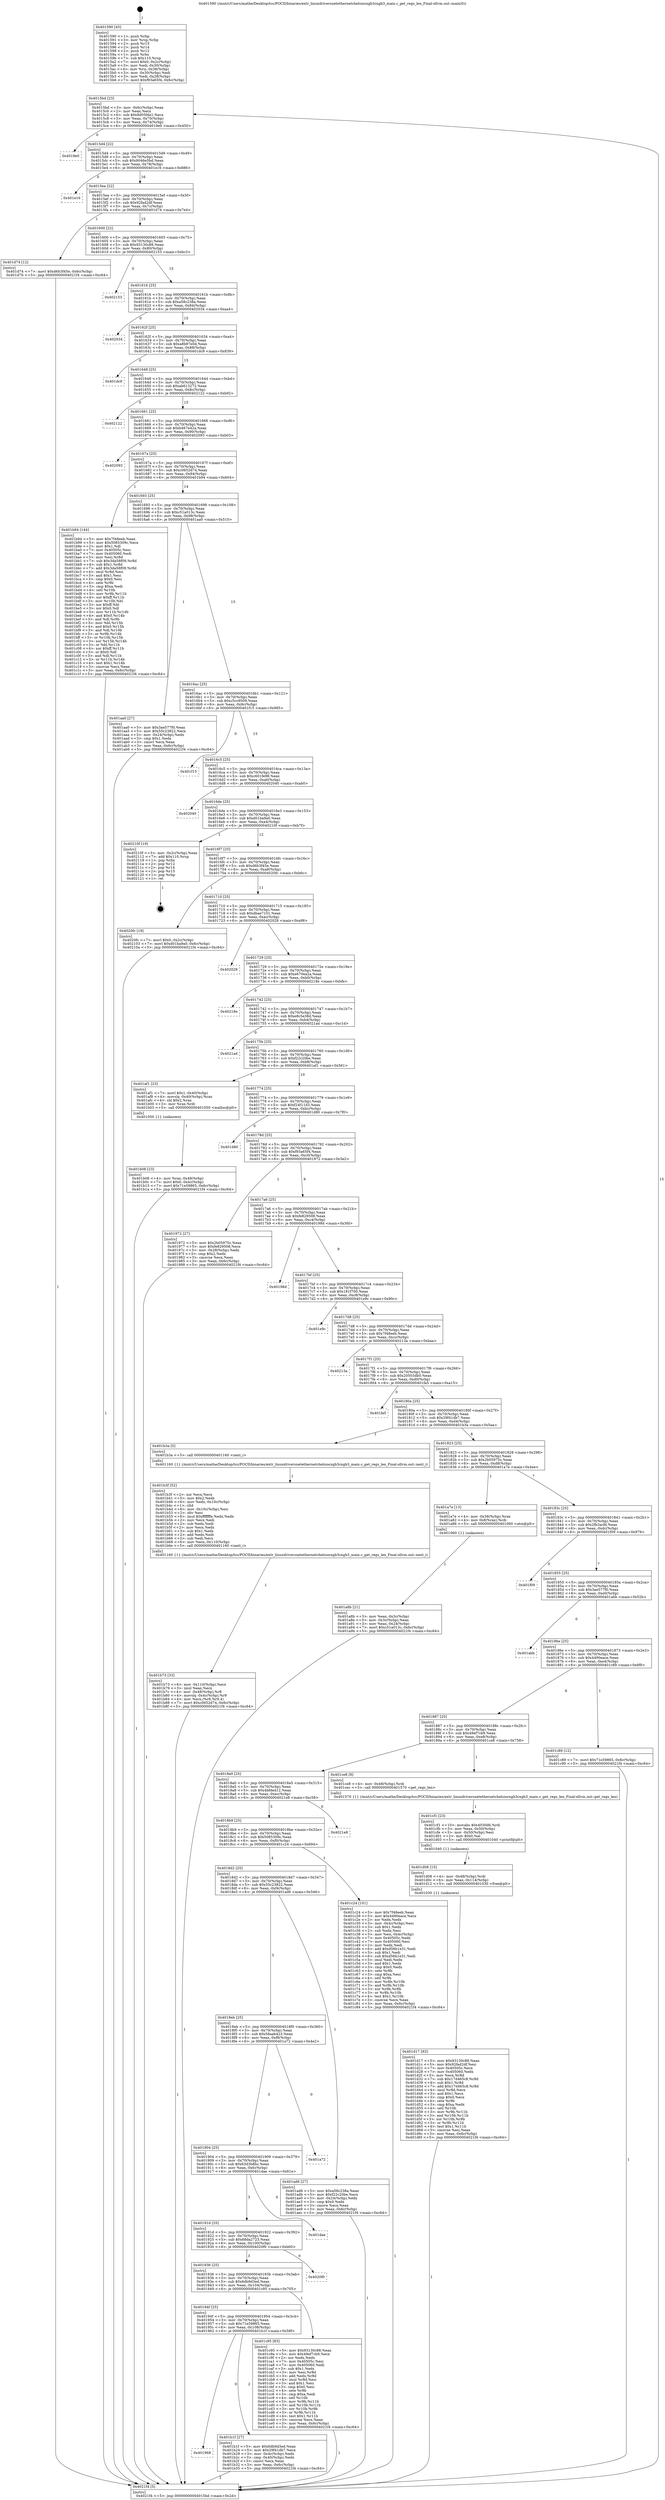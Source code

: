digraph "0x401590" {
  label = "0x401590 (/mnt/c/Users/mathe/Desktop/tcc/POCII/binaries/extr_linuxdriversnetethernetchelsiocxgb3cxgb3_main.c_get_regs_len_Final-ollvm.out::main(0))"
  labelloc = "t"
  node[shape=record]

  Entry [label="",width=0.3,height=0.3,shape=circle,fillcolor=black,style=filled]
  "0x4015bd" [label="{
     0x4015bd [23]\l
     | [instrs]\l
     &nbsp;&nbsp;0x4015bd \<+3\>: mov -0x6c(%rbp),%eax\l
     &nbsp;&nbsp;0x4015c0 \<+2\>: mov %eax,%ecx\l
     &nbsp;&nbsp;0x4015c2 \<+6\>: sub $0x8d05fda1,%ecx\l
     &nbsp;&nbsp;0x4015c8 \<+3\>: mov %eax,-0x70(%rbp)\l
     &nbsp;&nbsp;0x4015cb \<+3\>: mov %ecx,-0x74(%rbp)\l
     &nbsp;&nbsp;0x4015ce \<+6\>: je 00000000004019e0 \<main+0x450\>\l
  }"]
  "0x4019e0" [label="{
     0x4019e0\l
  }", style=dashed]
  "0x4015d4" [label="{
     0x4015d4 [22]\l
     | [instrs]\l
     &nbsp;&nbsp;0x4015d4 \<+5\>: jmp 00000000004015d9 \<main+0x49\>\l
     &nbsp;&nbsp;0x4015d9 \<+3\>: mov -0x70(%rbp),%eax\l
     &nbsp;&nbsp;0x4015dc \<+5\>: sub $0x9046e5bd,%eax\l
     &nbsp;&nbsp;0x4015e1 \<+3\>: mov %eax,-0x78(%rbp)\l
     &nbsp;&nbsp;0x4015e4 \<+6\>: je 0000000000401e16 \<main+0x886\>\l
  }"]
  Exit [label="",width=0.3,height=0.3,shape=circle,fillcolor=black,style=filled,peripheries=2]
  "0x401e16" [label="{
     0x401e16\l
  }", style=dashed]
  "0x4015ea" [label="{
     0x4015ea [22]\l
     | [instrs]\l
     &nbsp;&nbsp;0x4015ea \<+5\>: jmp 00000000004015ef \<main+0x5f\>\l
     &nbsp;&nbsp;0x4015ef \<+3\>: mov -0x70(%rbp),%eax\l
     &nbsp;&nbsp;0x4015f2 \<+5\>: sub $0x92fad2df,%eax\l
     &nbsp;&nbsp;0x4015f7 \<+3\>: mov %eax,-0x7c(%rbp)\l
     &nbsp;&nbsp;0x4015fa \<+6\>: je 0000000000401d74 \<main+0x7e4\>\l
  }"]
  "0x401d17" [label="{
     0x401d17 [93]\l
     | [instrs]\l
     &nbsp;&nbsp;0x401d17 \<+5\>: mov $0x93130c88,%eax\l
     &nbsp;&nbsp;0x401d1c \<+5\>: mov $0x92fad2df,%esi\l
     &nbsp;&nbsp;0x401d21 \<+7\>: mov 0x40505c,%ecx\l
     &nbsp;&nbsp;0x401d28 \<+7\>: mov 0x405060,%edx\l
     &nbsp;&nbsp;0x401d2f \<+3\>: mov %ecx,%r8d\l
     &nbsp;&nbsp;0x401d32 \<+7\>: sub $0x17d465c8,%r8d\l
     &nbsp;&nbsp;0x401d39 \<+4\>: sub $0x1,%r8d\l
     &nbsp;&nbsp;0x401d3d \<+7\>: add $0x17d465c8,%r8d\l
     &nbsp;&nbsp;0x401d44 \<+4\>: imul %r8d,%ecx\l
     &nbsp;&nbsp;0x401d48 \<+3\>: and $0x1,%ecx\l
     &nbsp;&nbsp;0x401d4b \<+3\>: cmp $0x0,%ecx\l
     &nbsp;&nbsp;0x401d4e \<+4\>: sete %r9b\l
     &nbsp;&nbsp;0x401d52 \<+3\>: cmp $0xa,%edx\l
     &nbsp;&nbsp;0x401d55 \<+4\>: setl %r10b\l
     &nbsp;&nbsp;0x401d59 \<+3\>: mov %r9b,%r11b\l
     &nbsp;&nbsp;0x401d5c \<+3\>: and %r10b,%r11b\l
     &nbsp;&nbsp;0x401d5f \<+3\>: xor %r10b,%r9b\l
     &nbsp;&nbsp;0x401d62 \<+3\>: or %r9b,%r11b\l
     &nbsp;&nbsp;0x401d65 \<+4\>: test $0x1,%r11b\l
     &nbsp;&nbsp;0x401d69 \<+3\>: cmovne %esi,%eax\l
     &nbsp;&nbsp;0x401d6c \<+3\>: mov %eax,-0x6c(%rbp)\l
     &nbsp;&nbsp;0x401d6f \<+5\>: jmp 00000000004021f4 \<main+0xc64\>\l
  }"]
  "0x401d74" [label="{
     0x401d74 [12]\l
     | [instrs]\l
     &nbsp;&nbsp;0x401d74 \<+7\>: movl $0xd6b3f45e,-0x6c(%rbp)\l
     &nbsp;&nbsp;0x401d7b \<+5\>: jmp 00000000004021f4 \<main+0xc64\>\l
  }"]
  "0x401600" [label="{
     0x401600 [22]\l
     | [instrs]\l
     &nbsp;&nbsp;0x401600 \<+5\>: jmp 0000000000401605 \<main+0x75\>\l
     &nbsp;&nbsp;0x401605 \<+3\>: mov -0x70(%rbp),%eax\l
     &nbsp;&nbsp;0x401608 \<+5\>: sub $0x93130c88,%eax\l
     &nbsp;&nbsp;0x40160d \<+3\>: mov %eax,-0x80(%rbp)\l
     &nbsp;&nbsp;0x401610 \<+6\>: je 0000000000402153 \<main+0xbc3\>\l
  }"]
  "0x401d08" [label="{
     0x401d08 [15]\l
     | [instrs]\l
     &nbsp;&nbsp;0x401d08 \<+4\>: mov -0x48(%rbp),%rdi\l
     &nbsp;&nbsp;0x401d0c \<+6\>: mov %eax,-0x114(%rbp)\l
     &nbsp;&nbsp;0x401d12 \<+5\>: call 0000000000401030 \<free@plt\>\l
     | [calls]\l
     &nbsp;&nbsp;0x401030 \{1\} (unknown)\l
  }"]
  "0x402153" [label="{
     0x402153\l
  }", style=dashed]
  "0x401616" [label="{
     0x401616 [25]\l
     | [instrs]\l
     &nbsp;&nbsp;0x401616 \<+5\>: jmp 000000000040161b \<main+0x8b\>\l
     &nbsp;&nbsp;0x40161b \<+3\>: mov -0x70(%rbp),%eax\l
     &nbsp;&nbsp;0x40161e \<+5\>: sub $0xa58c238a,%eax\l
     &nbsp;&nbsp;0x401623 \<+6\>: mov %eax,-0x84(%rbp)\l
     &nbsp;&nbsp;0x401629 \<+6\>: je 0000000000402034 \<main+0xaa4\>\l
  }"]
  "0x401cf1" [label="{
     0x401cf1 [23]\l
     | [instrs]\l
     &nbsp;&nbsp;0x401cf1 \<+10\>: movabs $0x4030d6,%rdi\l
     &nbsp;&nbsp;0x401cfb \<+3\>: mov %eax,-0x50(%rbp)\l
     &nbsp;&nbsp;0x401cfe \<+3\>: mov -0x50(%rbp),%esi\l
     &nbsp;&nbsp;0x401d01 \<+2\>: mov $0x0,%al\l
     &nbsp;&nbsp;0x401d03 \<+5\>: call 0000000000401040 \<printf@plt\>\l
     | [calls]\l
     &nbsp;&nbsp;0x401040 \{1\} (unknown)\l
  }"]
  "0x402034" [label="{
     0x402034\l
  }", style=dashed]
  "0x40162f" [label="{
     0x40162f [25]\l
     | [instrs]\l
     &nbsp;&nbsp;0x40162f \<+5\>: jmp 0000000000401634 \<main+0xa4\>\l
     &nbsp;&nbsp;0x401634 \<+3\>: mov -0x70(%rbp),%eax\l
     &nbsp;&nbsp;0x401637 \<+5\>: sub $0xa8b97e0d,%eax\l
     &nbsp;&nbsp;0x40163c \<+6\>: mov %eax,-0x88(%rbp)\l
     &nbsp;&nbsp;0x401642 \<+6\>: je 0000000000401dc9 \<main+0x839\>\l
  }"]
  "0x401b73" [label="{
     0x401b73 [33]\l
     | [instrs]\l
     &nbsp;&nbsp;0x401b73 \<+6\>: mov -0x110(%rbp),%ecx\l
     &nbsp;&nbsp;0x401b79 \<+3\>: imul %eax,%ecx\l
     &nbsp;&nbsp;0x401b7c \<+4\>: mov -0x48(%rbp),%r8\l
     &nbsp;&nbsp;0x401b80 \<+4\>: movslq -0x4c(%rbp),%r9\l
     &nbsp;&nbsp;0x401b84 \<+4\>: mov %ecx,(%r8,%r9,4)\l
     &nbsp;&nbsp;0x401b88 \<+7\>: movl $0xc0652d74,-0x6c(%rbp)\l
     &nbsp;&nbsp;0x401b8f \<+5\>: jmp 00000000004021f4 \<main+0xc64\>\l
  }"]
  "0x401dc9" [label="{
     0x401dc9\l
  }", style=dashed]
  "0x401648" [label="{
     0x401648 [25]\l
     | [instrs]\l
     &nbsp;&nbsp;0x401648 \<+5\>: jmp 000000000040164d \<main+0xbd\>\l
     &nbsp;&nbsp;0x40164d \<+3\>: mov -0x70(%rbp),%eax\l
     &nbsp;&nbsp;0x401650 \<+5\>: sub $0xab613272,%eax\l
     &nbsp;&nbsp;0x401655 \<+6\>: mov %eax,-0x8c(%rbp)\l
     &nbsp;&nbsp;0x40165b \<+6\>: je 0000000000402122 \<main+0xb92\>\l
  }"]
  "0x401b3f" [label="{
     0x401b3f [52]\l
     | [instrs]\l
     &nbsp;&nbsp;0x401b3f \<+2\>: xor %ecx,%ecx\l
     &nbsp;&nbsp;0x401b41 \<+5\>: mov $0x2,%edx\l
     &nbsp;&nbsp;0x401b46 \<+6\>: mov %edx,-0x10c(%rbp)\l
     &nbsp;&nbsp;0x401b4c \<+1\>: cltd\l
     &nbsp;&nbsp;0x401b4d \<+6\>: mov -0x10c(%rbp),%esi\l
     &nbsp;&nbsp;0x401b53 \<+2\>: idiv %esi\l
     &nbsp;&nbsp;0x401b55 \<+6\>: imul $0xfffffffe,%edx,%edx\l
     &nbsp;&nbsp;0x401b5b \<+2\>: mov %ecx,%edi\l
     &nbsp;&nbsp;0x401b5d \<+2\>: sub %edx,%edi\l
     &nbsp;&nbsp;0x401b5f \<+2\>: mov %ecx,%edx\l
     &nbsp;&nbsp;0x401b61 \<+3\>: sub $0x1,%edx\l
     &nbsp;&nbsp;0x401b64 \<+2\>: add %edx,%edi\l
     &nbsp;&nbsp;0x401b66 \<+2\>: sub %edi,%ecx\l
     &nbsp;&nbsp;0x401b68 \<+6\>: mov %ecx,-0x110(%rbp)\l
     &nbsp;&nbsp;0x401b6e \<+5\>: call 0000000000401160 \<next_i\>\l
     | [calls]\l
     &nbsp;&nbsp;0x401160 \{1\} (/mnt/c/Users/mathe/Desktop/tcc/POCII/binaries/extr_linuxdriversnetethernetchelsiocxgb3cxgb3_main.c_get_regs_len_Final-ollvm.out::next_i)\l
  }"]
  "0x402122" [label="{
     0x402122\l
  }", style=dashed]
  "0x401661" [label="{
     0x401661 [25]\l
     | [instrs]\l
     &nbsp;&nbsp;0x401661 \<+5\>: jmp 0000000000401666 \<main+0xd6\>\l
     &nbsp;&nbsp;0x401666 \<+3\>: mov -0x70(%rbp),%eax\l
     &nbsp;&nbsp;0x401669 \<+5\>: sub $0xb467e42a,%eax\l
     &nbsp;&nbsp;0x40166e \<+6\>: mov %eax,-0x90(%rbp)\l
     &nbsp;&nbsp;0x401674 \<+6\>: je 0000000000402093 \<main+0xb03\>\l
  }"]
  "0x401968" [label="{
     0x401968\l
  }", style=dashed]
  "0x402093" [label="{
     0x402093\l
  }", style=dashed]
  "0x40167a" [label="{
     0x40167a [25]\l
     | [instrs]\l
     &nbsp;&nbsp;0x40167a \<+5\>: jmp 000000000040167f \<main+0xef\>\l
     &nbsp;&nbsp;0x40167f \<+3\>: mov -0x70(%rbp),%eax\l
     &nbsp;&nbsp;0x401682 \<+5\>: sub $0xc0652d74,%eax\l
     &nbsp;&nbsp;0x401687 \<+6\>: mov %eax,-0x94(%rbp)\l
     &nbsp;&nbsp;0x40168d \<+6\>: je 0000000000401b94 \<main+0x604\>\l
  }"]
  "0x401b1f" [label="{
     0x401b1f [27]\l
     | [instrs]\l
     &nbsp;&nbsp;0x401b1f \<+5\>: mov $0x6db9d3ed,%eax\l
     &nbsp;&nbsp;0x401b24 \<+5\>: mov $0x29f41db7,%ecx\l
     &nbsp;&nbsp;0x401b29 \<+3\>: mov -0x4c(%rbp),%edx\l
     &nbsp;&nbsp;0x401b2c \<+3\>: cmp -0x40(%rbp),%edx\l
     &nbsp;&nbsp;0x401b2f \<+3\>: cmovl %ecx,%eax\l
     &nbsp;&nbsp;0x401b32 \<+3\>: mov %eax,-0x6c(%rbp)\l
     &nbsp;&nbsp;0x401b35 \<+5\>: jmp 00000000004021f4 \<main+0xc64\>\l
  }"]
  "0x401b94" [label="{
     0x401b94 [144]\l
     | [instrs]\l
     &nbsp;&nbsp;0x401b94 \<+5\>: mov $0x7f48eeb,%eax\l
     &nbsp;&nbsp;0x401b99 \<+5\>: mov $0x5085309c,%ecx\l
     &nbsp;&nbsp;0x401b9e \<+2\>: mov $0x1,%dl\l
     &nbsp;&nbsp;0x401ba0 \<+7\>: mov 0x40505c,%esi\l
     &nbsp;&nbsp;0x401ba7 \<+7\>: mov 0x405060,%edi\l
     &nbsp;&nbsp;0x401bae \<+3\>: mov %esi,%r8d\l
     &nbsp;&nbsp;0x401bb1 \<+7\>: sub $0x3da58f09,%r8d\l
     &nbsp;&nbsp;0x401bb8 \<+4\>: sub $0x1,%r8d\l
     &nbsp;&nbsp;0x401bbc \<+7\>: add $0x3da58f09,%r8d\l
     &nbsp;&nbsp;0x401bc3 \<+4\>: imul %r8d,%esi\l
     &nbsp;&nbsp;0x401bc7 \<+3\>: and $0x1,%esi\l
     &nbsp;&nbsp;0x401bca \<+3\>: cmp $0x0,%esi\l
     &nbsp;&nbsp;0x401bcd \<+4\>: sete %r9b\l
     &nbsp;&nbsp;0x401bd1 \<+3\>: cmp $0xa,%edi\l
     &nbsp;&nbsp;0x401bd4 \<+4\>: setl %r10b\l
     &nbsp;&nbsp;0x401bd8 \<+3\>: mov %r9b,%r11b\l
     &nbsp;&nbsp;0x401bdb \<+4\>: xor $0xff,%r11b\l
     &nbsp;&nbsp;0x401bdf \<+3\>: mov %r10b,%bl\l
     &nbsp;&nbsp;0x401be2 \<+3\>: xor $0xff,%bl\l
     &nbsp;&nbsp;0x401be5 \<+3\>: xor $0x0,%dl\l
     &nbsp;&nbsp;0x401be8 \<+3\>: mov %r11b,%r14b\l
     &nbsp;&nbsp;0x401beb \<+4\>: and $0x0,%r14b\l
     &nbsp;&nbsp;0x401bef \<+3\>: and %dl,%r9b\l
     &nbsp;&nbsp;0x401bf2 \<+3\>: mov %bl,%r15b\l
     &nbsp;&nbsp;0x401bf5 \<+4\>: and $0x0,%r15b\l
     &nbsp;&nbsp;0x401bf9 \<+3\>: and %dl,%r10b\l
     &nbsp;&nbsp;0x401bfc \<+3\>: or %r9b,%r14b\l
     &nbsp;&nbsp;0x401bff \<+3\>: or %r10b,%r15b\l
     &nbsp;&nbsp;0x401c02 \<+3\>: xor %r15b,%r14b\l
     &nbsp;&nbsp;0x401c05 \<+3\>: or %bl,%r11b\l
     &nbsp;&nbsp;0x401c08 \<+4\>: xor $0xff,%r11b\l
     &nbsp;&nbsp;0x401c0c \<+3\>: or $0x0,%dl\l
     &nbsp;&nbsp;0x401c0f \<+3\>: and %dl,%r11b\l
     &nbsp;&nbsp;0x401c12 \<+3\>: or %r11b,%r14b\l
     &nbsp;&nbsp;0x401c15 \<+4\>: test $0x1,%r14b\l
     &nbsp;&nbsp;0x401c19 \<+3\>: cmovne %ecx,%eax\l
     &nbsp;&nbsp;0x401c1c \<+3\>: mov %eax,-0x6c(%rbp)\l
     &nbsp;&nbsp;0x401c1f \<+5\>: jmp 00000000004021f4 \<main+0xc64\>\l
  }"]
  "0x401693" [label="{
     0x401693 [25]\l
     | [instrs]\l
     &nbsp;&nbsp;0x401693 \<+5\>: jmp 0000000000401698 \<main+0x108\>\l
     &nbsp;&nbsp;0x401698 \<+3\>: mov -0x70(%rbp),%eax\l
     &nbsp;&nbsp;0x40169b \<+5\>: sub $0xc51a013c,%eax\l
     &nbsp;&nbsp;0x4016a0 \<+6\>: mov %eax,-0x98(%rbp)\l
     &nbsp;&nbsp;0x4016a6 \<+6\>: je 0000000000401aa0 \<main+0x510\>\l
  }"]
  "0x40194f" [label="{
     0x40194f [25]\l
     | [instrs]\l
     &nbsp;&nbsp;0x40194f \<+5\>: jmp 0000000000401954 \<main+0x3c4\>\l
     &nbsp;&nbsp;0x401954 \<+3\>: mov -0x70(%rbp),%eax\l
     &nbsp;&nbsp;0x401957 \<+5\>: sub $0x71e59865,%eax\l
     &nbsp;&nbsp;0x40195c \<+6\>: mov %eax,-0x108(%rbp)\l
     &nbsp;&nbsp;0x401962 \<+6\>: je 0000000000401b1f \<main+0x58f\>\l
  }"]
  "0x401aa0" [label="{
     0x401aa0 [27]\l
     | [instrs]\l
     &nbsp;&nbsp;0x401aa0 \<+5\>: mov $0x3ae577f0,%eax\l
     &nbsp;&nbsp;0x401aa5 \<+5\>: mov $0x55c23822,%ecx\l
     &nbsp;&nbsp;0x401aaa \<+3\>: mov -0x24(%rbp),%edx\l
     &nbsp;&nbsp;0x401aad \<+3\>: cmp $0x1,%edx\l
     &nbsp;&nbsp;0x401ab0 \<+3\>: cmovl %ecx,%eax\l
     &nbsp;&nbsp;0x401ab3 \<+3\>: mov %eax,-0x6c(%rbp)\l
     &nbsp;&nbsp;0x401ab6 \<+5\>: jmp 00000000004021f4 \<main+0xc64\>\l
  }"]
  "0x4016ac" [label="{
     0x4016ac [25]\l
     | [instrs]\l
     &nbsp;&nbsp;0x4016ac \<+5\>: jmp 00000000004016b1 \<main+0x121\>\l
     &nbsp;&nbsp;0x4016b1 \<+3\>: mov -0x70(%rbp),%eax\l
     &nbsp;&nbsp;0x4016b4 \<+5\>: sub $0xc5cc9509,%eax\l
     &nbsp;&nbsp;0x4016b9 \<+6\>: mov %eax,-0x9c(%rbp)\l
     &nbsp;&nbsp;0x4016bf \<+6\>: je 0000000000401f15 \<main+0x985\>\l
  }"]
  "0x401c95" [label="{
     0x401c95 [83]\l
     | [instrs]\l
     &nbsp;&nbsp;0x401c95 \<+5\>: mov $0x93130c88,%eax\l
     &nbsp;&nbsp;0x401c9a \<+5\>: mov $0x49ef7cb9,%ecx\l
     &nbsp;&nbsp;0x401c9f \<+2\>: xor %edx,%edx\l
     &nbsp;&nbsp;0x401ca1 \<+7\>: mov 0x40505c,%esi\l
     &nbsp;&nbsp;0x401ca8 \<+7\>: mov 0x405060,%edi\l
     &nbsp;&nbsp;0x401caf \<+3\>: sub $0x1,%edx\l
     &nbsp;&nbsp;0x401cb2 \<+3\>: mov %esi,%r8d\l
     &nbsp;&nbsp;0x401cb5 \<+3\>: add %edx,%r8d\l
     &nbsp;&nbsp;0x401cb8 \<+4\>: imul %r8d,%esi\l
     &nbsp;&nbsp;0x401cbc \<+3\>: and $0x1,%esi\l
     &nbsp;&nbsp;0x401cbf \<+3\>: cmp $0x0,%esi\l
     &nbsp;&nbsp;0x401cc2 \<+4\>: sete %r9b\l
     &nbsp;&nbsp;0x401cc6 \<+3\>: cmp $0xa,%edi\l
     &nbsp;&nbsp;0x401cc9 \<+4\>: setl %r10b\l
     &nbsp;&nbsp;0x401ccd \<+3\>: mov %r9b,%r11b\l
     &nbsp;&nbsp;0x401cd0 \<+3\>: and %r10b,%r11b\l
     &nbsp;&nbsp;0x401cd3 \<+3\>: xor %r10b,%r9b\l
     &nbsp;&nbsp;0x401cd6 \<+3\>: or %r9b,%r11b\l
     &nbsp;&nbsp;0x401cd9 \<+4\>: test $0x1,%r11b\l
     &nbsp;&nbsp;0x401cdd \<+3\>: cmovne %ecx,%eax\l
     &nbsp;&nbsp;0x401ce0 \<+3\>: mov %eax,-0x6c(%rbp)\l
     &nbsp;&nbsp;0x401ce3 \<+5\>: jmp 00000000004021f4 \<main+0xc64\>\l
  }"]
  "0x401f15" [label="{
     0x401f15\l
  }", style=dashed]
  "0x4016c5" [label="{
     0x4016c5 [25]\l
     | [instrs]\l
     &nbsp;&nbsp;0x4016c5 \<+5\>: jmp 00000000004016ca \<main+0x13a\>\l
     &nbsp;&nbsp;0x4016ca \<+3\>: mov -0x70(%rbp),%eax\l
     &nbsp;&nbsp;0x4016cd \<+5\>: sub $0xc601fe98,%eax\l
     &nbsp;&nbsp;0x4016d2 \<+6\>: mov %eax,-0xa0(%rbp)\l
     &nbsp;&nbsp;0x4016d8 \<+6\>: je 0000000000402040 \<main+0xab0\>\l
  }"]
  "0x401936" [label="{
     0x401936 [25]\l
     | [instrs]\l
     &nbsp;&nbsp;0x401936 \<+5\>: jmp 000000000040193b \<main+0x3ab\>\l
     &nbsp;&nbsp;0x40193b \<+3\>: mov -0x70(%rbp),%eax\l
     &nbsp;&nbsp;0x40193e \<+5\>: sub $0x6db9d3ed,%eax\l
     &nbsp;&nbsp;0x401943 \<+6\>: mov %eax,-0x104(%rbp)\l
     &nbsp;&nbsp;0x401949 \<+6\>: je 0000000000401c95 \<main+0x705\>\l
  }"]
  "0x402040" [label="{
     0x402040\l
  }", style=dashed]
  "0x4016de" [label="{
     0x4016de [25]\l
     | [instrs]\l
     &nbsp;&nbsp;0x4016de \<+5\>: jmp 00000000004016e3 \<main+0x153\>\l
     &nbsp;&nbsp;0x4016e3 \<+3\>: mov -0x70(%rbp),%eax\l
     &nbsp;&nbsp;0x4016e6 \<+5\>: sub $0xd01ba9a0,%eax\l
     &nbsp;&nbsp;0x4016eb \<+6\>: mov %eax,-0xa4(%rbp)\l
     &nbsp;&nbsp;0x4016f1 \<+6\>: je 000000000040210f \<main+0xb7f\>\l
  }"]
  "0x4020f0" [label="{
     0x4020f0\l
  }", style=dashed]
  "0x40210f" [label="{
     0x40210f [19]\l
     | [instrs]\l
     &nbsp;&nbsp;0x40210f \<+3\>: mov -0x2c(%rbp),%eax\l
     &nbsp;&nbsp;0x402112 \<+7\>: add $0x110,%rsp\l
     &nbsp;&nbsp;0x402119 \<+1\>: pop %rbx\l
     &nbsp;&nbsp;0x40211a \<+2\>: pop %r12\l
     &nbsp;&nbsp;0x40211c \<+2\>: pop %r14\l
     &nbsp;&nbsp;0x40211e \<+2\>: pop %r15\l
     &nbsp;&nbsp;0x402120 \<+1\>: pop %rbp\l
     &nbsp;&nbsp;0x402121 \<+1\>: ret\l
  }"]
  "0x4016f7" [label="{
     0x4016f7 [25]\l
     | [instrs]\l
     &nbsp;&nbsp;0x4016f7 \<+5\>: jmp 00000000004016fc \<main+0x16c\>\l
     &nbsp;&nbsp;0x4016fc \<+3\>: mov -0x70(%rbp),%eax\l
     &nbsp;&nbsp;0x4016ff \<+5\>: sub $0xd6b3f45e,%eax\l
     &nbsp;&nbsp;0x401704 \<+6\>: mov %eax,-0xa8(%rbp)\l
     &nbsp;&nbsp;0x40170a \<+6\>: je 00000000004020fc \<main+0xb6c\>\l
  }"]
  "0x40191d" [label="{
     0x40191d [25]\l
     | [instrs]\l
     &nbsp;&nbsp;0x40191d \<+5\>: jmp 0000000000401922 \<main+0x392\>\l
     &nbsp;&nbsp;0x401922 \<+3\>: mov -0x70(%rbp),%eax\l
     &nbsp;&nbsp;0x401925 \<+5\>: sub $0x68da2723,%eax\l
     &nbsp;&nbsp;0x40192a \<+6\>: mov %eax,-0x100(%rbp)\l
     &nbsp;&nbsp;0x401930 \<+6\>: je 00000000004020f0 \<main+0xb60\>\l
  }"]
  "0x4020fc" [label="{
     0x4020fc [19]\l
     | [instrs]\l
     &nbsp;&nbsp;0x4020fc \<+7\>: movl $0x0,-0x2c(%rbp)\l
     &nbsp;&nbsp;0x402103 \<+7\>: movl $0xd01ba9a0,-0x6c(%rbp)\l
     &nbsp;&nbsp;0x40210a \<+5\>: jmp 00000000004021f4 \<main+0xc64\>\l
  }"]
  "0x401710" [label="{
     0x401710 [25]\l
     | [instrs]\l
     &nbsp;&nbsp;0x401710 \<+5\>: jmp 0000000000401715 \<main+0x185\>\l
     &nbsp;&nbsp;0x401715 \<+3\>: mov -0x70(%rbp),%eax\l
     &nbsp;&nbsp;0x401718 \<+5\>: sub $0xdbae7101,%eax\l
     &nbsp;&nbsp;0x40171d \<+6\>: mov %eax,-0xac(%rbp)\l
     &nbsp;&nbsp;0x401723 \<+6\>: je 0000000000402028 \<main+0xa98\>\l
  }"]
  "0x401dae" [label="{
     0x401dae\l
  }", style=dashed]
  "0x402028" [label="{
     0x402028\l
  }", style=dashed]
  "0x401729" [label="{
     0x401729 [25]\l
     | [instrs]\l
     &nbsp;&nbsp;0x401729 \<+5\>: jmp 000000000040172e \<main+0x19e\>\l
     &nbsp;&nbsp;0x40172e \<+3\>: mov -0x70(%rbp),%eax\l
     &nbsp;&nbsp;0x401731 \<+5\>: sub $0xe670ea2a,%eax\l
     &nbsp;&nbsp;0x401736 \<+6\>: mov %eax,-0xb0(%rbp)\l
     &nbsp;&nbsp;0x40173c \<+6\>: je 000000000040218e \<main+0xbfe\>\l
  }"]
  "0x401904" [label="{
     0x401904 [25]\l
     | [instrs]\l
     &nbsp;&nbsp;0x401904 \<+5\>: jmp 0000000000401909 \<main+0x379\>\l
     &nbsp;&nbsp;0x401909 \<+3\>: mov -0x70(%rbp),%eax\l
     &nbsp;&nbsp;0x40190c \<+5\>: sub $0x63d3b8bc,%eax\l
     &nbsp;&nbsp;0x401911 \<+6\>: mov %eax,-0xfc(%rbp)\l
     &nbsp;&nbsp;0x401917 \<+6\>: je 0000000000401dae \<main+0x81e\>\l
  }"]
  "0x40218e" [label="{
     0x40218e\l
  }", style=dashed]
  "0x401742" [label="{
     0x401742 [25]\l
     | [instrs]\l
     &nbsp;&nbsp;0x401742 \<+5\>: jmp 0000000000401747 \<main+0x1b7\>\l
     &nbsp;&nbsp;0x401747 \<+3\>: mov -0x70(%rbp),%eax\l
     &nbsp;&nbsp;0x40174a \<+5\>: sub $0xe8c5e38d,%eax\l
     &nbsp;&nbsp;0x40174f \<+6\>: mov %eax,-0xb4(%rbp)\l
     &nbsp;&nbsp;0x401755 \<+6\>: je 00000000004021ad \<main+0xc1d\>\l
  }"]
  "0x401a72" [label="{
     0x401a72\l
  }", style=dashed]
  "0x4021ad" [label="{
     0x4021ad\l
  }", style=dashed]
  "0x40175b" [label="{
     0x40175b [25]\l
     | [instrs]\l
     &nbsp;&nbsp;0x40175b \<+5\>: jmp 0000000000401760 \<main+0x1d0\>\l
     &nbsp;&nbsp;0x401760 \<+3\>: mov -0x70(%rbp),%eax\l
     &nbsp;&nbsp;0x401763 \<+5\>: sub $0xf22c20be,%eax\l
     &nbsp;&nbsp;0x401768 \<+6\>: mov %eax,-0xb8(%rbp)\l
     &nbsp;&nbsp;0x40176e \<+6\>: je 0000000000401af1 \<main+0x561\>\l
  }"]
  "0x401b08" [label="{
     0x401b08 [23]\l
     | [instrs]\l
     &nbsp;&nbsp;0x401b08 \<+4\>: mov %rax,-0x48(%rbp)\l
     &nbsp;&nbsp;0x401b0c \<+7\>: movl $0x0,-0x4c(%rbp)\l
     &nbsp;&nbsp;0x401b13 \<+7\>: movl $0x71e59865,-0x6c(%rbp)\l
     &nbsp;&nbsp;0x401b1a \<+5\>: jmp 00000000004021f4 \<main+0xc64\>\l
  }"]
  "0x401af1" [label="{
     0x401af1 [23]\l
     | [instrs]\l
     &nbsp;&nbsp;0x401af1 \<+7\>: movl $0x1,-0x40(%rbp)\l
     &nbsp;&nbsp;0x401af8 \<+4\>: movslq -0x40(%rbp),%rax\l
     &nbsp;&nbsp;0x401afc \<+4\>: shl $0x2,%rax\l
     &nbsp;&nbsp;0x401b00 \<+3\>: mov %rax,%rdi\l
     &nbsp;&nbsp;0x401b03 \<+5\>: call 0000000000401050 \<malloc@plt\>\l
     | [calls]\l
     &nbsp;&nbsp;0x401050 \{1\} (unknown)\l
  }"]
  "0x401774" [label="{
     0x401774 [25]\l
     | [instrs]\l
     &nbsp;&nbsp;0x401774 \<+5\>: jmp 0000000000401779 \<main+0x1e9\>\l
     &nbsp;&nbsp;0x401779 \<+3\>: mov -0x70(%rbp),%eax\l
     &nbsp;&nbsp;0x40177c \<+5\>: sub $0xf24f11d3,%eax\l
     &nbsp;&nbsp;0x401781 \<+6\>: mov %eax,-0xbc(%rbp)\l
     &nbsp;&nbsp;0x401787 \<+6\>: je 0000000000401d80 \<main+0x7f0\>\l
  }"]
  "0x4018eb" [label="{
     0x4018eb [25]\l
     | [instrs]\l
     &nbsp;&nbsp;0x4018eb \<+5\>: jmp 00000000004018f0 \<main+0x360\>\l
     &nbsp;&nbsp;0x4018f0 \<+3\>: mov -0x70(%rbp),%eax\l
     &nbsp;&nbsp;0x4018f3 \<+5\>: sub $0x58aab423,%eax\l
     &nbsp;&nbsp;0x4018f8 \<+6\>: mov %eax,-0xf8(%rbp)\l
     &nbsp;&nbsp;0x4018fe \<+6\>: je 0000000000401a72 \<main+0x4e2\>\l
  }"]
  "0x401d80" [label="{
     0x401d80\l
  }", style=dashed]
  "0x40178d" [label="{
     0x40178d [25]\l
     | [instrs]\l
     &nbsp;&nbsp;0x40178d \<+5\>: jmp 0000000000401792 \<main+0x202\>\l
     &nbsp;&nbsp;0x401792 \<+3\>: mov -0x70(%rbp),%eax\l
     &nbsp;&nbsp;0x401795 \<+5\>: sub $0xf93a65f4,%eax\l
     &nbsp;&nbsp;0x40179a \<+6\>: mov %eax,-0xc0(%rbp)\l
     &nbsp;&nbsp;0x4017a0 \<+6\>: je 0000000000401972 \<main+0x3e2\>\l
  }"]
  "0x401ad6" [label="{
     0x401ad6 [27]\l
     | [instrs]\l
     &nbsp;&nbsp;0x401ad6 \<+5\>: mov $0xa58c238a,%eax\l
     &nbsp;&nbsp;0x401adb \<+5\>: mov $0xf22c20be,%ecx\l
     &nbsp;&nbsp;0x401ae0 \<+3\>: mov -0x24(%rbp),%edx\l
     &nbsp;&nbsp;0x401ae3 \<+3\>: cmp $0x0,%edx\l
     &nbsp;&nbsp;0x401ae6 \<+3\>: cmove %ecx,%eax\l
     &nbsp;&nbsp;0x401ae9 \<+3\>: mov %eax,-0x6c(%rbp)\l
     &nbsp;&nbsp;0x401aec \<+5\>: jmp 00000000004021f4 \<main+0xc64\>\l
  }"]
  "0x401972" [label="{
     0x401972 [27]\l
     | [instrs]\l
     &nbsp;&nbsp;0x401972 \<+5\>: mov $0x2b05975c,%eax\l
     &nbsp;&nbsp;0x401977 \<+5\>: mov $0xfe829508,%ecx\l
     &nbsp;&nbsp;0x40197c \<+3\>: mov -0x28(%rbp),%edx\l
     &nbsp;&nbsp;0x40197f \<+3\>: cmp $0x2,%edx\l
     &nbsp;&nbsp;0x401982 \<+3\>: cmovne %ecx,%eax\l
     &nbsp;&nbsp;0x401985 \<+3\>: mov %eax,-0x6c(%rbp)\l
     &nbsp;&nbsp;0x401988 \<+5\>: jmp 00000000004021f4 \<main+0xc64\>\l
  }"]
  "0x4017a6" [label="{
     0x4017a6 [25]\l
     | [instrs]\l
     &nbsp;&nbsp;0x4017a6 \<+5\>: jmp 00000000004017ab \<main+0x21b\>\l
     &nbsp;&nbsp;0x4017ab \<+3\>: mov -0x70(%rbp),%eax\l
     &nbsp;&nbsp;0x4017ae \<+5\>: sub $0xfe829508,%eax\l
     &nbsp;&nbsp;0x4017b3 \<+6\>: mov %eax,-0xc4(%rbp)\l
     &nbsp;&nbsp;0x4017b9 \<+6\>: je 000000000040198d \<main+0x3fd\>\l
  }"]
  "0x4021f4" [label="{
     0x4021f4 [5]\l
     | [instrs]\l
     &nbsp;&nbsp;0x4021f4 \<+5\>: jmp 00000000004015bd \<main+0x2d\>\l
  }"]
  "0x401590" [label="{
     0x401590 [45]\l
     | [instrs]\l
     &nbsp;&nbsp;0x401590 \<+1\>: push %rbp\l
     &nbsp;&nbsp;0x401591 \<+3\>: mov %rsp,%rbp\l
     &nbsp;&nbsp;0x401594 \<+2\>: push %r15\l
     &nbsp;&nbsp;0x401596 \<+2\>: push %r14\l
     &nbsp;&nbsp;0x401598 \<+2\>: push %r12\l
     &nbsp;&nbsp;0x40159a \<+1\>: push %rbx\l
     &nbsp;&nbsp;0x40159b \<+7\>: sub $0x110,%rsp\l
     &nbsp;&nbsp;0x4015a2 \<+7\>: movl $0x0,-0x2c(%rbp)\l
     &nbsp;&nbsp;0x4015a9 \<+3\>: mov %edi,-0x30(%rbp)\l
     &nbsp;&nbsp;0x4015ac \<+4\>: mov %rsi,-0x38(%rbp)\l
     &nbsp;&nbsp;0x4015b0 \<+3\>: mov -0x30(%rbp),%edi\l
     &nbsp;&nbsp;0x4015b3 \<+3\>: mov %edi,-0x28(%rbp)\l
     &nbsp;&nbsp;0x4015b6 \<+7\>: movl $0xf93a65f4,-0x6c(%rbp)\l
  }"]
  "0x4018d2" [label="{
     0x4018d2 [25]\l
     | [instrs]\l
     &nbsp;&nbsp;0x4018d2 \<+5\>: jmp 00000000004018d7 \<main+0x347\>\l
     &nbsp;&nbsp;0x4018d7 \<+3\>: mov -0x70(%rbp),%eax\l
     &nbsp;&nbsp;0x4018da \<+5\>: sub $0x55c23822,%eax\l
     &nbsp;&nbsp;0x4018df \<+6\>: mov %eax,-0xf4(%rbp)\l
     &nbsp;&nbsp;0x4018e5 \<+6\>: je 0000000000401ad6 \<main+0x546\>\l
  }"]
  "0x40198d" [label="{
     0x40198d\l
  }", style=dashed]
  "0x4017bf" [label="{
     0x4017bf [25]\l
     | [instrs]\l
     &nbsp;&nbsp;0x4017bf \<+5\>: jmp 00000000004017c4 \<main+0x234\>\l
     &nbsp;&nbsp;0x4017c4 \<+3\>: mov -0x70(%rbp),%eax\l
     &nbsp;&nbsp;0x4017c7 \<+5\>: sub $0x181f700,%eax\l
     &nbsp;&nbsp;0x4017cc \<+6\>: mov %eax,-0xc8(%rbp)\l
     &nbsp;&nbsp;0x4017d2 \<+6\>: je 0000000000401e9c \<main+0x90c\>\l
  }"]
  "0x401c24" [label="{
     0x401c24 [101]\l
     | [instrs]\l
     &nbsp;&nbsp;0x401c24 \<+5\>: mov $0x7f48eeb,%eax\l
     &nbsp;&nbsp;0x401c29 \<+5\>: mov $0x4490eace,%ecx\l
     &nbsp;&nbsp;0x401c2e \<+2\>: xor %edx,%edx\l
     &nbsp;&nbsp;0x401c30 \<+3\>: mov -0x4c(%rbp),%esi\l
     &nbsp;&nbsp;0x401c33 \<+3\>: sub $0x1,%edx\l
     &nbsp;&nbsp;0x401c36 \<+2\>: sub %edx,%esi\l
     &nbsp;&nbsp;0x401c38 \<+3\>: mov %esi,-0x4c(%rbp)\l
     &nbsp;&nbsp;0x401c3b \<+7\>: mov 0x40505c,%edx\l
     &nbsp;&nbsp;0x401c42 \<+7\>: mov 0x405060,%esi\l
     &nbsp;&nbsp;0x401c49 \<+2\>: mov %edx,%edi\l
     &nbsp;&nbsp;0x401c4b \<+6\>: add $0xd56b1e31,%edi\l
     &nbsp;&nbsp;0x401c51 \<+3\>: sub $0x1,%edi\l
     &nbsp;&nbsp;0x401c54 \<+6\>: sub $0xd56b1e31,%edi\l
     &nbsp;&nbsp;0x401c5a \<+3\>: imul %edi,%edx\l
     &nbsp;&nbsp;0x401c5d \<+3\>: and $0x1,%edx\l
     &nbsp;&nbsp;0x401c60 \<+3\>: cmp $0x0,%edx\l
     &nbsp;&nbsp;0x401c63 \<+4\>: sete %r8b\l
     &nbsp;&nbsp;0x401c67 \<+3\>: cmp $0xa,%esi\l
     &nbsp;&nbsp;0x401c6a \<+4\>: setl %r9b\l
     &nbsp;&nbsp;0x401c6e \<+3\>: mov %r8b,%r10b\l
     &nbsp;&nbsp;0x401c71 \<+3\>: and %r9b,%r10b\l
     &nbsp;&nbsp;0x401c74 \<+3\>: xor %r9b,%r8b\l
     &nbsp;&nbsp;0x401c77 \<+3\>: or %r8b,%r10b\l
     &nbsp;&nbsp;0x401c7a \<+4\>: test $0x1,%r10b\l
     &nbsp;&nbsp;0x401c7e \<+3\>: cmovne %ecx,%eax\l
     &nbsp;&nbsp;0x401c81 \<+3\>: mov %eax,-0x6c(%rbp)\l
     &nbsp;&nbsp;0x401c84 \<+5\>: jmp 00000000004021f4 \<main+0xc64\>\l
  }"]
  "0x401e9c" [label="{
     0x401e9c\l
  }", style=dashed]
  "0x4017d8" [label="{
     0x4017d8 [25]\l
     | [instrs]\l
     &nbsp;&nbsp;0x4017d8 \<+5\>: jmp 00000000004017dd \<main+0x24d\>\l
     &nbsp;&nbsp;0x4017dd \<+3\>: mov -0x70(%rbp),%eax\l
     &nbsp;&nbsp;0x4017e0 \<+5\>: sub $0x7f48eeb,%eax\l
     &nbsp;&nbsp;0x4017e5 \<+6\>: mov %eax,-0xcc(%rbp)\l
     &nbsp;&nbsp;0x4017eb \<+6\>: je 000000000040213a \<main+0xbaa\>\l
  }"]
  "0x4018b9" [label="{
     0x4018b9 [25]\l
     | [instrs]\l
     &nbsp;&nbsp;0x4018b9 \<+5\>: jmp 00000000004018be \<main+0x32e\>\l
     &nbsp;&nbsp;0x4018be \<+3\>: mov -0x70(%rbp),%eax\l
     &nbsp;&nbsp;0x4018c1 \<+5\>: sub $0x5085309c,%eax\l
     &nbsp;&nbsp;0x4018c6 \<+6\>: mov %eax,-0xf0(%rbp)\l
     &nbsp;&nbsp;0x4018cc \<+6\>: je 0000000000401c24 \<main+0x694\>\l
  }"]
  "0x40213a" [label="{
     0x40213a\l
  }", style=dashed]
  "0x4017f1" [label="{
     0x4017f1 [25]\l
     | [instrs]\l
     &nbsp;&nbsp;0x4017f1 \<+5\>: jmp 00000000004017f6 \<main+0x266\>\l
     &nbsp;&nbsp;0x4017f6 \<+3\>: mov -0x70(%rbp),%eax\l
     &nbsp;&nbsp;0x4017f9 \<+5\>: sub $0x20503db0,%eax\l
     &nbsp;&nbsp;0x4017fe \<+6\>: mov %eax,-0xd0(%rbp)\l
     &nbsp;&nbsp;0x401804 \<+6\>: je 0000000000401fa5 \<main+0xa15\>\l
  }"]
  "0x4021e8" [label="{
     0x4021e8\l
  }", style=dashed]
  "0x401fa5" [label="{
     0x401fa5\l
  }", style=dashed]
  "0x40180a" [label="{
     0x40180a [25]\l
     | [instrs]\l
     &nbsp;&nbsp;0x40180a \<+5\>: jmp 000000000040180f \<main+0x27f\>\l
     &nbsp;&nbsp;0x40180f \<+3\>: mov -0x70(%rbp),%eax\l
     &nbsp;&nbsp;0x401812 \<+5\>: sub $0x29f41db7,%eax\l
     &nbsp;&nbsp;0x401817 \<+6\>: mov %eax,-0xd4(%rbp)\l
     &nbsp;&nbsp;0x40181d \<+6\>: je 0000000000401b3a \<main+0x5aa\>\l
  }"]
  "0x4018a0" [label="{
     0x4018a0 [25]\l
     | [instrs]\l
     &nbsp;&nbsp;0x4018a0 \<+5\>: jmp 00000000004018a5 \<main+0x315\>\l
     &nbsp;&nbsp;0x4018a5 \<+3\>: mov -0x70(%rbp),%eax\l
     &nbsp;&nbsp;0x4018a8 \<+5\>: sub $0x4bfded12,%eax\l
     &nbsp;&nbsp;0x4018ad \<+6\>: mov %eax,-0xec(%rbp)\l
     &nbsp;&nbsp;0x4018b3 \<+6\>: je 00000000004021e8 \<main+0xc58\>\l
  }"]
  "0x401b3a" [label="{
     0x401b3a [5]\l
     | [instrs]\l
     &nbsp;&nbsp;0x401b3a \<+5\>: call 0000000000401160 \<next_i\>\l
     | [calls]\l
     &nbsp;&nbsp;0x401160 \{1\} (/mnt/c/Users/mathe/Desktop/tcc/POCII/binaries/extr_linuxdriversnetethernetchelsiocxgb3cxgb3_main.c_get_regs_len_Final-ollvm.out::next_i)\l
  }"]
  "0x401823" [label="{
     0x401823 [25]\l
     | [instrs]\l
     &nbsp;&nbsp;0x401823 \<+5\>: jmp 0000000000401828 \<main+0x298\>\l
     &nbsp;&nbsp;0x401828 \<+3\>: mov -0x70(%rbp),%eax\l
     &nbsp;&nbsp;0x40182b \<+5\>: sub $0x2b05975c,%eax\l
     &nbsp;&nbsp;0x401830 \<+6\>: mov %eax,-0xd8(%rbp)\l
     &nbsp;&nbsp;0x401836 \<+6\>: je 0000000000401a7e \<main+0x4ee\>\l
  }"]
  "0x401ce8" [label="{
     0x401ce8 [9]\l
     | [instrs]\l
     &nbsp;&nbsp;0x401ce8 \<+4\>: mov -0x48(%rbp),%rdi\l
     &nbsp;&nbsp;0x401cec \<+5\>: call 0000000000401570 \<get_regs_len\>\l
     | [calls]\l
     &nbsp;&nbsp;0x401570 \{1\} (/mnt/c/Users/mathe/Desktop/tcc/POCII/binaries/extr_linuxdriversnetethernetchelsiocxgb3cxgb3_main.c_get_regs_len_Final-ollvm.out::get_regs_len)\l
  }"]
  "0x401a7e" [label="{
     0x401a7e [13]\l
     | [instrs]\l
     &nbsp;&nbsp;0x401a7e \<+4\>: mov -0x38(%rbp),%rax\l
     &nbsp;&nbsp;0x401a82 \<+4\>: mov 0x8(%rax),%rdi\l
     &nbsp;&nbsp;0x401a86 \<+5\>: call 0000000000401060 \<atoi@plt\>\l
     | [calls]\l
     &nbsp;&nbsp;0x401060 \{1\} (unknown)\l
  }"]
  "0x40183c" [label="{
     0x40183c [25]\l
     | [instrs]\l
     &nbsp;&nbsp;0x40183c \<+5\>: jmp 0000000000401841 \<main+0x2b1\>\l
     &nbsp;&nbsp;0x401841 \<+3\>: mov -0x70(%rbp),%eax\l
     &nbsp;&nbsp;0x401844 \<+5\>: sub $0x2fb3acfd,%eax\l
     &nbsp;&nbsp;0x401849 \<+6\>: mov %eax,-0xdc(%rbp)\l
     &nbsp;&nbsp;0x40184f \<+6\>: je 0000000000401f09 \<main+0x979\>\l
  }"]
  "0x401a8b" [label="{
     0x401a8b [21]\l
     | [instrs]\l
     &nbsp;&nbsp;0x401a8b \<+3\>: mov %eax,-0x3c(%rbp)\l
     &nbsp;&nbsp;0x401a8e \<+3\>: mov -0x3c(%rbp),%eax\l
     &nbsp;&nbsp;0x401a91 \<+3\>: mov %eax,-0x24(%rbp)\l
     &nbsp;&nbsp;0x401a94 \<+7\>: movl $0xc51a013c,-0x6c(%rbp)\l
     &nbsp;&nbsp;0x401a9b \<+5\>: jmp 00000000004021f4 \<main+0xc64\>\l
  }"]
  "0x401887" [label="{
     0x401887 [25]\l
     | [instrs]\l
     &nbsp;&nbsp;0x401887 \<+5\>: jmp 000000000040188c \<main+0x2fc\>\l
     &nbsp;&nbsp;0x40188c \<+3\>: mov -0x70(%rbp),%eax\l
     &nbsp;&nbsp;0x40188f \<+5\>: sub $0x49ef7cb9,%eax\l
     &nbsp;&nbsp;0x401894 \<+6\>: mov %eax,-0xe8(%rbp)\l
     &nbsp;&nbsp;0x40189a \<+6\>: je 0000000000401ce8 \<main+0x758\>\l
  }"]
  "0x401f09" [label="{
     0x401f09\l
  }", style=dashed]
  "0x401855" [label="{
     0x401855 [25]\l
     | [instrs]\l
     &nbsp;&nbsp;0x401855 \<+5\>: jmp 000000000040185a \<main+0x2ca\>\l
     &nbsp;&nbsp;0x40185a \<+3\>: mov -0x70(%rbp),%eax\l
     &nbsp;&nbsp;0x40185d \<+5\>: sub $0x3ae577f0,%eax\l
     &nbsp;&nbsp;0x401862 \<+6\>: mov %eax,-0xe0(%rbp)\l
     &nbsp;&nbsp;0x401868 \<+6\>: je 0000000000401abb \<main+0x52b\>\l
  }"]
  "0x401c89" [label="{
     0x401c89 [12]\l
     | [instrs]\l
     &nbsp;&nbsp;0x401c89 \<+7\>: movl $0x71e59865,-0x6c(%rbp)\l
     &nbsp;&nbsp;0x401c90 \<+5\>: jmp 00000000004021f4 \<main+0xc64\>\l
  }"]
  "0x401abb" [label="{
     0x401abb\l
  }", style=dashed]
  "0x40186e" [label="{
     0x40186e [25]\l
     | [instrs]\l
     &nbsp;&nbsp;0x40186e \<+5\>: jmp 0000000000401873 \<main+0x2e3\>\l
     &nbsp;&nbsp;0x401873 \<+3\>: mov -0x70(%rbp),%eax\l
     &nbsp;&nbsp;0x401876 \<+5\>: sub $0x4490eace,%eax\l
     &nbsp;&nbsp;0x40187b \<+6\>: mov %eax,-0xe4(%rbp)\l
     &nbsp;&nbsp;0x401881 \<+6\>: je 0000000000401c89 \<main+0x6f9\>\l
  }"]
  Entry -> "0x401590" [label=" 1"]
  "0x4015bd" -> "0x4019e0" [label=" 0"]
  "0x4015bd" -> "0x4015d4" [label=" 16"]
  "0x40210f" -> Exit [label=" 1"]
  "0x4015d4" -> "0x401e16" [label=" 0"]
  "0x4015d4" -> "0x4015ea" [label=" 16"]
  "0x4020fc" -> "0x4021f4" [label=" 1"]
  "0x4015ea" -> "0x401d74" [label=" 1"]
  "0x4015ea" -> "0x401600" [label=" 15"]
  "0x401d74" -> "0x4021f4" [label=" 1"]
  "0x401600" -> "0x402153" [label=" 0"]
  "0x401600" -> "0x401616" [label=" 15"]
  "0x401d17" -> "0x4021f4" [label=" 1"]
  "0x401616" -> "0x402034" [label=" 0"]
  "0x401616" -> "0x40162f" [label=" 15"]
  "0x401d08" -> "0x401d17" [label=" 1"]
  "0x40162f" -> "0x401dc9" [label=" 0"]
  "0x40162f" -> "0x401648" [label=" 15"]
  "0x401cf1" -> "0x401d08" [label=" 1"]
  "0x401648" -> "0x402122" [label=" 0"]
  "0x401648" -> "0x401661" [label=" 15"]
  "0x401ce8" -> "0x401cf1" [label=" 1"]
  "0x401661" -> "0x402093" [label=" 0"]
  "0x401661" -> "0x40167a" [label=" 15"]
  "0x401c95" -> "0x4021f4" [label=" 1"]
  "0x40167a" -> "0x401b94" [label=" 1"]
  "0x40167a" -> "0x401693" [label=" 14"]
  "0x401c89" -> "0x4021f4" [label=" 1"]
  "0x401693" -> "0x401aa0" [label=" 1"]
  "0x401693" -> "0x4016ac" [label=" 13"]
  "0x401b94" -> "0x4021f4" [label=" 1"]
  "0x4016ac" -> "0x401f15" [label=" 0"]
  "0x4016ac" -> "0x4016c5" [label=" 13"]
  "0x401b73" -> "0x4021f4" [label=" 1"]
  "0x4016c5" -> "0x402040" [label=" 0"]
  "0x4016c5" -> "0x4016de" [label=" 13"]
  "0x401b3a" -> "0x401b3f" [label=" 1"]
  "0x4016de" -> "0x40210f" [label=" 1"]
  "0x4016de" -> "0x4016f7" [label=" 12"]
  "0x401b1f" -> "0x4021f4" [label=" 2"]
  "0x4016f7" -> "0x4020fc" [label=" 1"]
  "0x4016f7" -> "0x401710" [label=" 11"]
  "0x40194f" -> "0x401b1f" [label=" 2"]
  "0x401710" -> "0x402028" [label=" 0"]
  "0x401710" -> "0x401729" [label=" 11"]
  "0x401c24" -> "0x4021f4" [label=" 1"]
  "0x401729" -> "0x40218e" [label=" 0"]
  "0x401729" -> "0x401742" [label=" 11"]
  "0x401936" -> "0x401c95" [label=" 1"]
  "0x401742" -> "0x4021ad" [label=" 0"]
  "0x401742" -> "0x40175b" [label=" 11"]
  "0x401b3f" -> "0x401b73" [label=" 1"]
  "0x40175b" -> "0x401af1" [label=" 1"]
  "0x40175b" -> "0x401774" [label=" 10"]
  "0x40191d" -> "0x4020f0" [label=" 0"]
  "0x401774" -> "0x401d80" [label=" 0"]
  "0x401774" -> "0x40178d" [label=" 10"]
  "0x40194f" -> "0x401968" [label=" 0"]
  "0x40178d" -> "0x401972" [label=" 1"]
  "0x40178d" -> "0x4017a6" [label=" 9"]
  "0x401972" -> "0x4021f4" [label=" 1"]
  "0x401590" -> "0x4015bd" [label=" 1"]
  "0x4021f4" -> "0x4015bd" [label=" 15"]
  "0x401904" -> "0x40191d" [label=" 3"]
  "0x4017a6" -> "0x40198d" [label=" 0"]
  "0x4017a6" -> "0x4017bf" [label=" 9"]
  "0x401936" -> "0x40194f" [label=" 2"]
  "0x4017bf" -> "0x401e9c" [label=" 0"]
  "0x4017bf" -> "0x4017d8" [label=" 9"]
  "0x4018eb" -> "0x401904" [label=" 3"]
  "0x4017d8" -> "0x40213a" [label=" 0"]
  "0x4017d8" -> "0x4017f1" [label=" 9"]
  "0x40191d" -> "0x401936" [label=" 3"]
  "0x4017f1" -> "0x401fa5" [label=" 0"]
  "0x4017f1" -> "0x40180a" [label=" 9"]
  "0x401b08" -> "0x4021f4" [label=" 1"]
  "0x40180a" -> "0x401b3a" [label=" 1"]
  "0x40180a" -> "0x401823" [label=" 8"]
  "0x401ad6" -> "0x4021f4" [label=" 1"]
  "0x401823" -> "0x401a7e" [label=" 1"]
  "0x401823" -> "0x40183c" [label=" 7"]
  "0x401a7e" -> "0x401a8b" [label=" 1"]
  "0x401a8b" -> "0x4021f4" [label=" 1"]
  "0x401aa0" -> "0x4021f4" [label=" 1"]
  "0x4018d2" -> "0x4018eb" [label=" 3"]
  "0x40183c" -> "0x401f09" [label=" 0"]
  "0x40183c" -> "0x401855" [label=" 7"]
  "0x401904" -> "0x401dae" [label=" 0"]
  "0x401855" -> "0x401abb" [label=" 0"]
  "0x401855" -> "0x40186e" [label=" 7"]
  "0x4018b9" -> "0x4018d2" [label=" 4"]
  "0x40186e" -> "0x401c89" [label=" 1"]
  "0x40186e" -> "0x401887" [label=" 6"]
  "0x4018d2" -> "0x401ad6" [label=" 1"]
  "0x401887" -> "0x401ce8" [label=" 1"]
  "0x401887" -> "0x4018a0" [label=" 5"]
  "0x401af1" -> "0x401b08" [label=" 1"]
  "0x4018a0" -> "0x4021e8" [label=" 0"]
  "0x4018a0" -> "0x4018b9" [label=" 5"]
  "0x4018eb" -> "0x401a72" [label=" 0"]
  "0x4018b9" -> "0x401c24" [label=" 1"]
}
